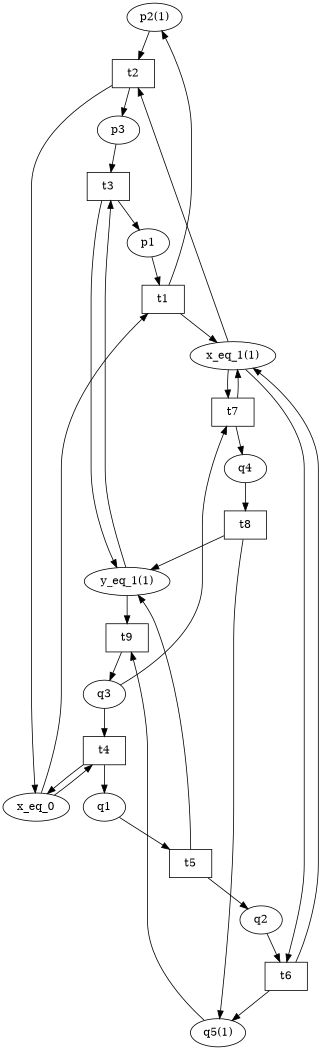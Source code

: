 digraph petrinet {
size="7,7"
p2 [label="p2(1)"] ;
p3 [label="p3"] ;
p1 [label="p1"] ;
x_eq_0 [label="x_eq_0"] ;
q1 [label="q1"] ;
q2 [label="q2"] ;
x_eq_1 [label="x_eq_1(1)"] ;
q4 [label="q4"] ;
y_eq_1 [label="y_eq_1(1)"] ;
q5 [label="q5(1)"] ;
q3 [label="q3"] ;
t1 [label="t1", shape=box] ;
p1 -> t1;
x_eq_0 -> t1;
t1 -> p2;
t1 -> x_eq_1;
t2 [label="t2", shape=box] ;
p2 -> t2;
x_eq_1 -> t2;
t2 -> p3;
t2 -> x_eq_0;
t3 [label="t3", shape=box] ;
p3 -> t3;
y_eq_1 -> t3;
t3 -> y_eq_1;
t3 -> p1;
t4 [label="t4", shape=box] ;
x_eq_0 -> t4;
q3 -> t4;
t4 -> x_eq_0;
t4 -> q1;
t5 [label="t5", shape=box] ;
q1 -> t5;
t5 -> y_eq_1;
t5 -> q2;
t6 [label="t6", shape=box] ;
x_eq_1 -> t6;
q2 -> t6;
t6 -> x_eq_1;
t6 -> q5;
t7 [label="t7", shape=box] ;
x_eq_1 -> t7;
q3 -> t7;
t7 -> x_eq_1;
t7 -> q4;
t8 [label="t8", shape=box] ;
q4 -> t8;
t8 -> y_eq_1;
t8 -> q5;
t9 [label="t9", shape=box] ;
y_eq_1 -> t9;
q5 -> t9;
t9 -> q3;
}
